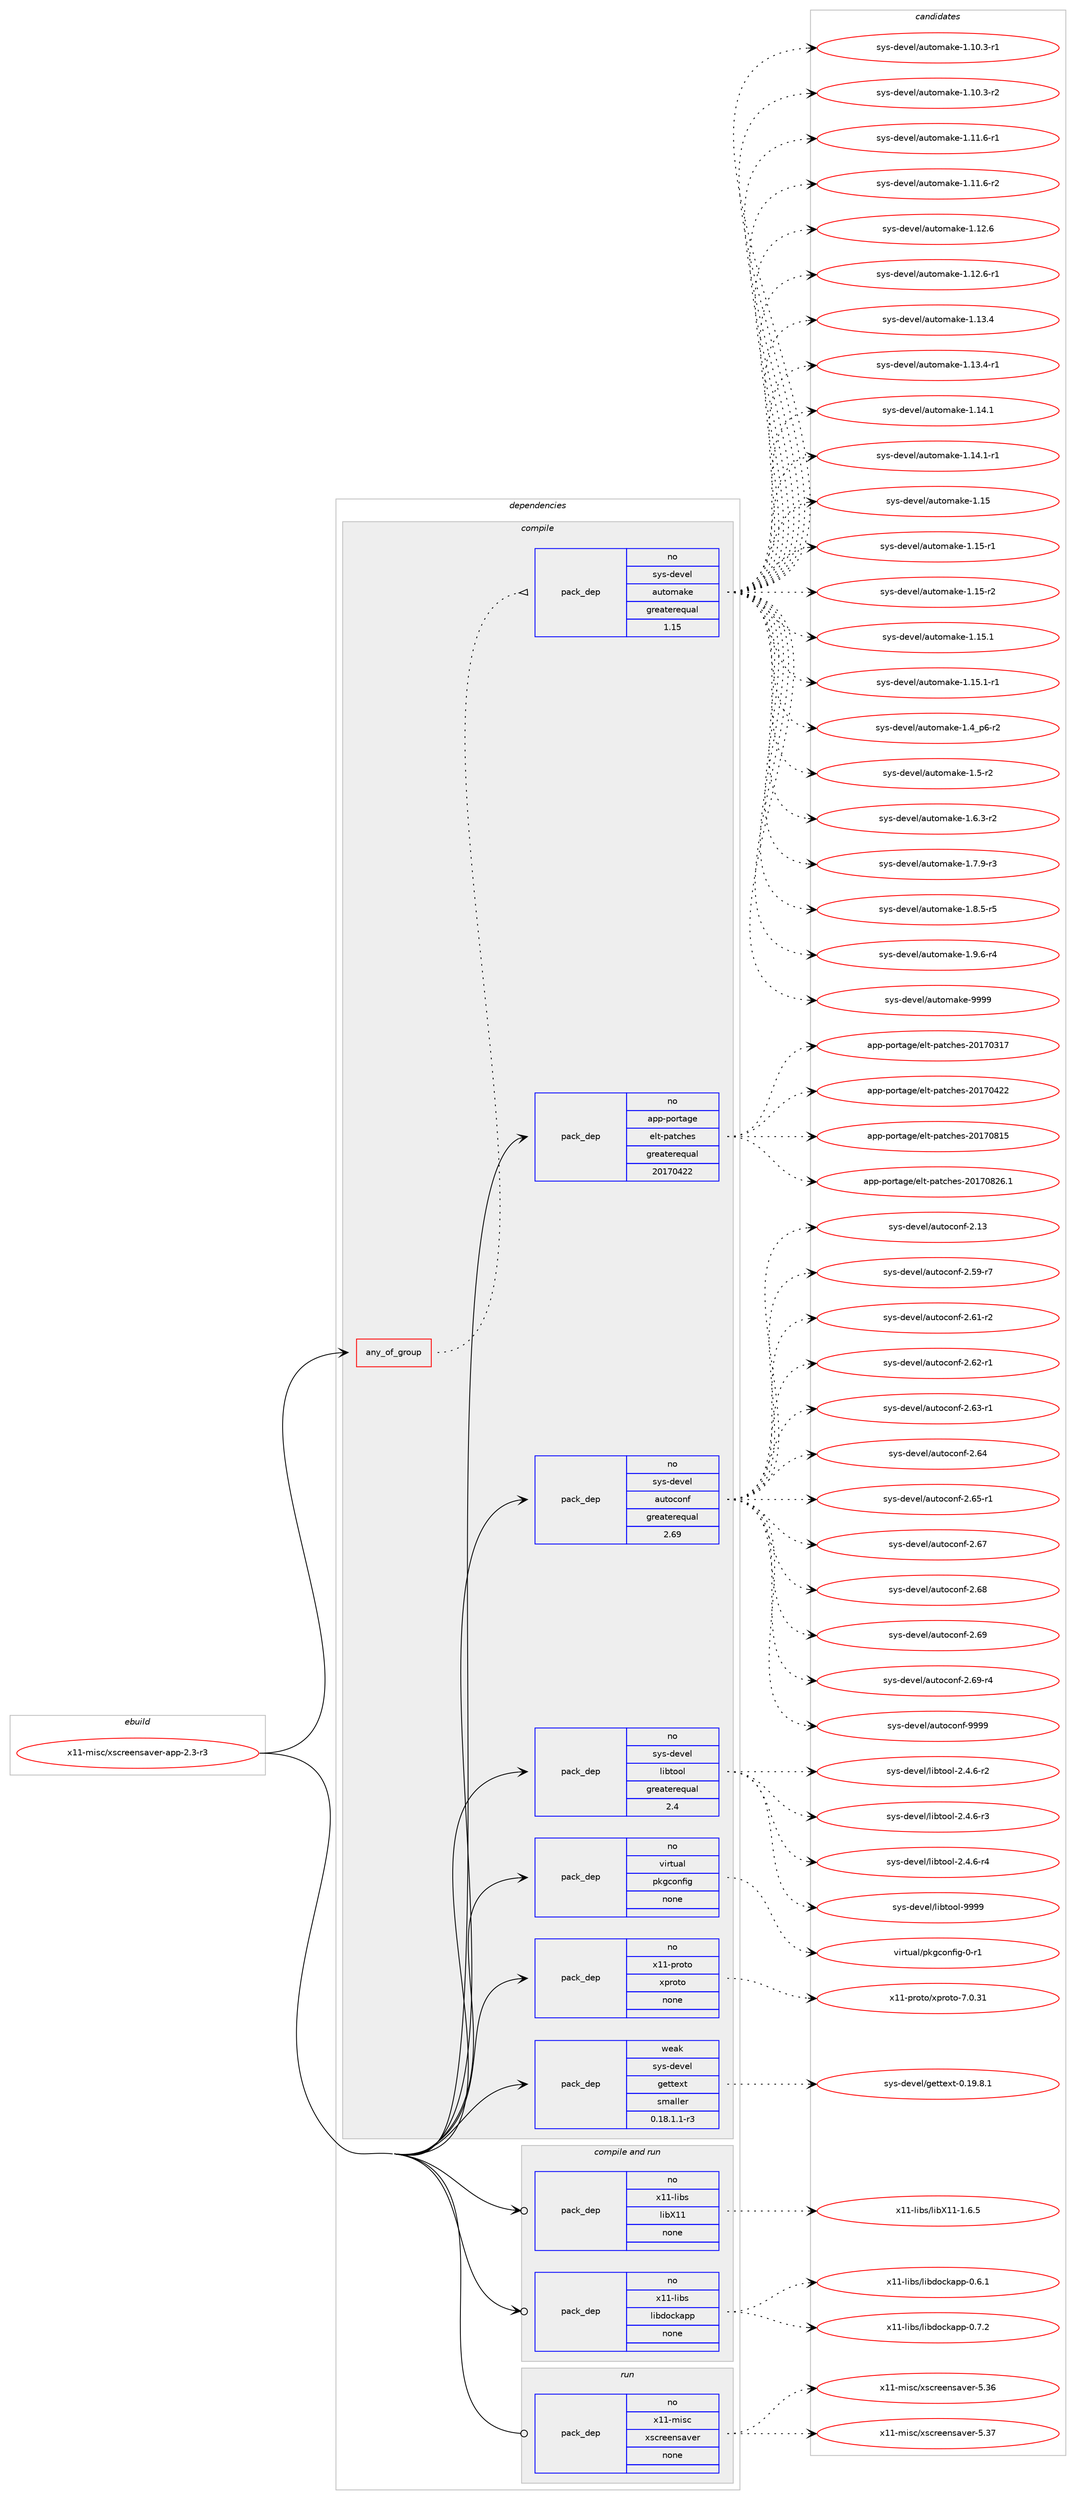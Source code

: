 digraph prolog {

# *************
# Graph options
# *************

newrank=true;
concentrate=true;
compound=true;
graph [rankdir=LR,fontname=Helvetica,fontsize=10,ranksep=1.5];#, ranksep=2.5, nodesep=0.2];
edge  [arrowhead=vee];
node  [fontname=Helvetica,fontsize=10];

# **********
# The ebuild
# **********

subgraph cluster_leftcol {
color=gray;
rank=same;
label=<<i>ebuild</i>>;
id [label="x11-misc/xscreensaver-app-2.3-r3", color=red, width=4, href="../x11-misc/xscreensaver-app-2.3-r3.svg"];
}

# ****************
# The dependencies
# ****************

subgraph cluster_midcol {
color=gray;
label=<<i>dependencies</i>>;
subgraph cluster_compile {
fillcolor="#eeeeee";
style=filled;
label=<<i>compile</i>>;
subgraph any9544 {
dependency525848 [label=<<TABLE BORDER="0" CELLBORDER="1" CELLSPACING="0" CELLPADDING="4"><TR><TD CELLPADDING="10">any_of_group</TD></TR></TABLE>>, shape=none, color=red];subgraph pack392461 {
dependency525849 [label=<<TABLE BORDER="0" CELLBORDER="1" CELLSPACING="0" CELLPADDING="4" WIDTH="220"><TR><TD ROWSPAN="6" CELLPADDING="30">pack_dep</TD></TR><TR><TD WIDTH="110">no</TD></TR><TR><TD>sys-devel</TD></TR><TR><TD>automake</TD></TR><TR><TD>greaterequal</TD></TR><TR><TD>1.15</TD></TR></TABLE>>, shape=none, color=blue];
}
dependency525848:e -> dependency525849:w [weight=20,style="dotted",arrowhead="oinv"];
}
id:e -> dependency525848:w [weight=20,style="solid",arrowhead="vee"];
subgraph pack392462 {
dependency525850 [label=<<TABLE BORDER="0" CELLBORDER="1" CELLSPACING="0" CELLPADDING="4" WIDTH="220"><TR><TD ROWSPAN="6" CELLPADDING="30">pack_dep</TD></TR><TR><TD WIDTH="110">no</TD></TR><TR><TD>app-portage</TD></TR><TR><TD>elt-patches</TD></TR><TR><TD>greaterequal</TD></TR><TR><TD>20170422</TD></TR></TABLE>>, shape=none, color=blue];
}
id:e -> dependency525850:w [weight=20,style="solid",arrowhead="vee"];
subgraph pack392463 {
dependency525851 [label=<<TABLE BORDER="0" CELLBORDER="1" CELLSPACING="0" CELLPADDING="4" WIDTH="220"><TR><TD ROWSPAN="6" CELLPADDING="30">pack_dep</TD></TR><TR><TD WIDTH="110">no</TD></TR><TR><TD>sys-devel</TD></TR><TR><TD>autoconf</TD></TR><TR><TD>greaterequal</TD></TR><TR><TD>2.69</TD></TR></TABLE>>, shape=none, color=blue];
}
id:e -> dependency525851:w [weight=20,style="solid",arrowhead="vee"];
subgraph pack392464 {
dependency525852 [label=<<TABLE BORDER="0" CELLBORDER="1" CELLSPACING="0" CELLPADDING="4" WIDTH="220"><TR><TD ROWSPAN="6" CELLPADDING="30">pack_dep</TD></TR><TR><TD WIDTH="110">no</TD></TR><TR><TD>sys-devel</TD></TR><TR><TD>libtool</TD></TR><TR><TD>greaterequal</TD></TR><TR><TD>2.4</TD></TR></TABLE>>, shape=none, color=blue];
}
id:e -> dependency525852:w [weight=20,style="solid",arrowhead="vee"];
subgraph pack392465 {
dependency525853 [label=<<TABLE BORDER="0" CELLBORDER="1" CELLSPACING="0" CELLPADDING="4" WIDTH="220"><TR><TD ROWSPAN="6" CELLPADDING="30">pack_dep</TD></TR><TR><TD WIDTH="110">no</TD></TR><TR><TD>virtual</TD></TR><TR><TD>pkgconfig</TD></TR><TR><TD>none</TD></TR><TR><TD></TD></TR></TABLE>>, shape=none, color=blue];
}
id:e -> dependency525853:w [weight=20,style="solid",arrowhead="vee"];
subgraph pack392466 {
dependency525854 [label=<<TABLE BORDER="0" CELLBORDER="1" CELLSPACING="0" CELLPADDING="4" WIDTH="220"><TR><TD ROWSPAN="6" CELLPADDING="30">pack_dep</TD></TR><TR><TD WIDTH="110">no</TD></TR><TR><TD>x11-proto</TD></TR><TR><TD>xproto</TD></TR><TR><TD>none</TD></TR><TR><TD></TD></TR></TABLE>>, shape=none, color=blue];
}
id:e -> dependency525854:w [weight=20,style="solid",arrowhead="vee"];
subgraph pack392467 {
dependency525855 [label=<<TABLE BORDER="0" CELLBORDER="1" CELLSPACING="0" CELLPADDING="4" WIDTH="220"><TR><TD ROWSPAN="6" CELLPADDING="30">pack_dep</TD></TR><TR><TD WIDTH="110">weak</TD></TR><TR><TD>sys-devel</TD></TR><TR><TD>gettext</TD></TR><TR><TD>smaller</TD></TR><TR><TD>0.18.1.1-r3</TD></TR></TABLE>>, shape=none, color=blue];
}
id:e -> dependency525855:w [weight=20,style="solid",arrowhead="vee"];
}
subgraph cluster_compileandrun {
fillcolor="#eeeeee";
style=filled;
label=<<i>compile and run</i>>;
subgraph pack392468 {
dependency525856 [label=<<TABLE BORDER="0" CELLBORDER="1" CELLSPACING="0" CELLPADDING="4" WIDTH="220"><TR><TD ROWSPAN="6" CELLPADDING="30">pack_dep</TD></TR><TR><TD WIDTH="110">no</TD></TR><TR><TD>x11-libs</TD></TR><TR><TD>libX11</TD></TR><TR><TD>none</TD></TR><TR><TD></TD></TR></TABLE>>, shape=none, color=blue];
}
id:e -> dependency525856:w [weight=20,style="solid",arrowhead="odotvee"];
subgraph pack392469 {
dependency525857 [label=<<TABLE BORDER="0" CELLBORDER="1" CELLSPACING="0" CELLPADDING="4" WIDTH="220"><TR><TD ROWSPAN="6" CELLPADDING="30">pack_dep</TD></TR><TR><TD WIDTH="110">no</TD></TR><TR><TD>x11-libs</TD></TR><TR><TD>libdockapp</TD></TR><TR><TD>none</TD></TR><TR><TD></TD></TR></TABLE>>, shape=none, color=blue];
}
id:e -> dependency525857:w [weight=20,style="solid",arrowhead="odotvee"];
}
subgraph cluster_run {
fillcolor="#eeeeee";
style=filled;
label=<<i>run</i>>;
subgraph pack392470 {
dependency525858 [label=<<TABLE BORDER="0" CELLBORDER="1" CELLSPACING="0" CELLPADDING="4" WIDTH="220"><TR><TD ROWSPAN="6" CELLPADDING="30">pack_dep</TD></TR><TR><TD WIDTH="110">no</TD></TR><TR><TD>x11-misc</TD></TR><TR><TD>xscreensaver</TD></TR><TR><TD>none</TD></TR><TR><TD></TD></TR></TABLE>>, shape=none, color=blue];
}
id:e -> dependency525858:w [weight=20,style="solid",arrowhead="odot"];
}
}

# **************
# The candidates
# **************

subgraph cluster_choices {
rank=same;
color=gray;
label=<<i>candidates</i>>;

subgraph choice392461 {
color=black;
nodesep=1;
choice11512111545100101118101108479711711611110997107101454946494846514511449 [label="sys-devel/automake-1.10.3-r1", color=red, width=4,href="../sys-devel/automake-1.10.3-r1.svg"];
choice11512111545100101118101108479711711611110997107101454946494846514511450 [label="sys-devel/automake-1.10.3-r2", color=red, width=4,href="../sys-devel/automake-1.10.3-r2.svg"];
choice11512111545100101118101108479711711611110997107101454946494946544511449 [label="sys-devel/automake-1.11.6-r1", color=red, width=4,href="../sys-devel/automake-1.11.6-r1.svg"];
choice11512111545100101118101108479711711611110997107101454946494946544511450 [label="sys-devel/automake-1.11.6-r2", color=red, width=4,href="../sys-devel/automake-1.11.6-r2.svg"];
choice1151211154510010111810110847971171161111099710710145494649504654 [label="sys-devel/automake-1.12.6", color=red, width=4,href="../sys-devel/automake-1.12.6.svg"];
choice11512111545100101118101108479711711611110997107101454946495046544511449 [label="sys-devel/automake-1.12.6-r1", color=red, width=4,href="../sys-devel/automake-1.12.6-r1.svg"];
choice1151211154510010111810110847971171161111099710710145494649514652 [label="sys-devel/automake-1.13.4", color=red, width=4,href="../sys-devel/automake-1.13.4.svg"];
choice11512111545100101118101108479711711611110997107101454946495146524511449 [label="sys-devel/automake-1.13.4-r1", color=red, width=4,href="../sys-devel/automake-1.13.4-r1.svg"];
choice1151211154510010111810110847971171161111099710710145494649524649 [label="sys-devel/automake-1.14.1", color=red, width=4,href="../sys-devel/automake-1.14.1.svg"];
choice11512111545100101118101108479711711611110997107101454946495246494511449 [label="sys-devel/automake-1.14.1-r1", color=red, width=4,href="../sys-devel/automake-1.14.1-r1.svg"];
choice115121115451001011181011084797117116111109971071014549464953 [label="sys-devel/automake-1.15", color=red, width=4,href="../sys-devel/automake-1.15.svg"];
choice1151211154510010111810110847971171161111099710710145494649534511449 [label="sys-devel/automake-1.15-r1", color=red, width=4,href="../sys-devel/automake-1.15-r1.svg"];
choice1151211154510010111810110847971171161111099710710145494649534511450 [label="sys-devel/automake-1.15-r2", color=red, width=4,href="../sys-devel/automake-1.15-r2.svg"];
choice1151211154510010111810110847971171161111099710710145494649534649 [label="sys-devel/automake-1.15.1", color=red, width=4,href="../sys-devel/automake-1.15.1.svg"];
choice11512111545100101118101108479711711611110997107101454946495346494511449 [label="sys-devel/automake-1.15.1-r1", color=red, width=4,href="../sys-devel/automake-1.15.1-r1.svg"];
choice115121115451001011181011084797117116111109971071014549465295112544511450 [label="sys-devel/automake-1.4_p6-r2", color=red, width=4,href="../sys-devel/automake-1.4_p6-r2.svg"];
choice11512111545100101118101108479711711611110997107101454946534511450 [label="sys-devel/automake-1.5-r2", color=red, width=4,href="../sys-devel/automake-1.5-r2.svg"];
choice115121115451001011181011084797117116111109971071014549465446514511450 [label="sys-devel/automake-1.6.3-r2", color=red, width=4,href="../sys-devel/automake-1.6.3-r2.svg"];
choice115121115451001011181011084797117116111109971071014549465546574511451 [label="sys-devel/automake-1.7.9-r3", color=red, width=4,href="../sys-devel/automake-1.7.9-r3.svg"];
choice115121115451001011181011084797117116111109971071014549465646534511453 [label="sys-devel/automake-1.8.5-r5", color=red, width=4,href="../sys-devel/automake-1.8.5-r5.svg"];
choice115121115451001011181011084797117116111109971071014549465746544511452 [label="sys-devel/automake-1.9.6-r4", color=red, width=4,href="../sys-devel/automake-1.9.6-r4.svg"];
choice115121115451001011181011084797117116111109971071014557575757 [label="sys-devel/automake-9999", color=red, width=4,href="../sys-devel/automake-9999.svg"];
dependency525849:e -> choice11512111545100101118101108479711711611110997107101454946494846514511449:w [style=dotted,weight="100"];
dependency525849:e -> choice11512111545100101118101108479711711611110997107101454946494846514511450:w [style=dotted,weight="100"];
dependency525849:e -> choice11512111545100101118101108479711711611110997107101454946494946544511449:w [style=dotted,weight="100"];
dependency525849:e -> choice11512111545100101118101108479711711611110997107101454946494946544511450:w [style=dotted,weight="100"];
dependency525849:e -> choice1151211154510010111810110847971171161111099710710145494649504654:w [style=dotted,weight="100"];
dependency525849:e -> choice11512111545100101118101108479711711611110997107101454946495046544511449:w [style=dotted,weight="100"];
dependency525849:e -> choice1151211154510010111810110847971171161111099710710145494649514652:w [style=dotted,weight="100"];
dependency525849:e -> choice11512111545100101118101108479711711611110997107101454946495146524511449:w [style=dotted,weight="100"];
dependency525849:e -> choice1151211154510010111810110847971171161111099710710145494649524649:w [style=dotted,weight="100"];
dependency525849:e -> choice11512111545100101118101108479711711611110997107101454946495246494511449:w [style=dotted,weight="100"];
dependency525849:e -> choice115121115451001011181011084797117116111109971071014549464953:w [style=dotted,weight="100"];
dependency525849:e -> choice1151211154510010111810110847971171161111099710710145494649534511449:w [style=dotted,weight="100"];
dependency525849:e -> choice1151211154510010111810110847971171161111099710710145494649534511450:w [style=dotted,weight="100"];
dependency525849:e -> choice1151211154510010111810110847971171161111099710710145494649534649:w [style=dotted,weight="100"];
dependency525849:e -> choice11512111545100101118101108479711711611110997107101454946495346494511449:w [style=dotted,weight="100"];
dependency525849:e -> choice115121115451001011181011084797117116111109971071014549465295112544511450:w [style=dotted,weight="100"];
dependency525849:e -> choice11512111545100101118101108479711711611110997107101454946534511450:w [style=dotted,weight="100"];
dependency525849:e -> choice115121115451001011181011084797117116111109971071014549465446514511450:w [style=dotted,weight="100"];
dependency525849:e -> choice115121115451001011181011084797117116111109971071014549465546574511451:w [style=dotted,weight="100"];
dependency525849:e -> choice115121115451001011181011084797117116111109971071014549465646534511453:w [style=dotted,weight="100"];
dependency525849:e -> choice115121115451001011181011084797117116111109971071014549465746544511452:w [style=dotted,weight="100"];
dependency525849:e -> choice115121115451001011181011084797117116111109971071014557575757:w [style=dotted,weight="100"];
}
subgraph choice392462 {
color=black;
nodesep=1;
choice97112112451121111141169710310147101108116451129711699104101115455048495548514955 [label="app-portage/elt-patches-20170317", color=red, width=4,href="../app-portage/elt-patches-20170317.svg"];
choice97112112451121111141169710310147101108116451129711699104101115455048495548525050 [label="app-portage/elt-patches-20170422", color=red, width=4,href="../app-portage/elt-patches-20170422.svg"];
choice97112112451121111141169710310147101108116451129711699104101115455048495548564953 [label="app-portage/elt-patches-20170815", color=red, width=4,href="../app-portage/elt-patches-20170815.svg"];
choice971121124511211111411697103101471011081164511297116991041011154550484955485650544649 [label="app-portage/elt-patches-20170826.1", color=red, width=4,href="../app-portage/elt-patches-20170826.1.svg"];
dependency525850:e -> choice97112112451121111141169710310147101108116451129711699104101115455048495548514955:w [style=dotted,weight="100"];
dependency525850:e -> choice97112112451121111141169710310147101108116451129711699104101115455048495548525050:w [style=dotted,weight="100"];
dependency525850:e -> choice97112112451121111141169710310147101108116451129711699104101115455048495548564953:w [style=dotted,weight="100"];
dependency525850:e -> choice971121124511211111411697103101471011081164511297116991041011154550484955485650544649:w [style=dotted,weight="100"];
}
subgraph choice392463 {
color=black;
nodesep=1;
choice115121115451001011181011084797117116111991111101024550464951 [label="sys-devel/autoconf-2.13", color=red, width=4,href="../sys-devel/autoconf-2.13.svg"];
choice1151211154510010111810110847971171161119911111010245504653574511455 [label="sys-devel/autoconf-2.59-r7", color=red, width=4,href="../sys-devel/autoconf-2.59-r7.svg"];
choice1151211154510010111810110847971171161119911111010245504654494511450 [label="sys-devel/autoconf-2.61-r2", color=red, width=4,href="../sys-devel/autoconf-2.61-r2.svg"];
choice1151211154510010111810110847971171161119911111010245504654504511449 [label="sys-devel/autoconf-2.62-r1", color=red, width=4,href="../sys-devel/autoconf-2.62-r1.svg"];
choice1151211154510010111810110847971171161119911111010245504654514511449 [label="sys-devel/autoconf-2.63-r1", color=red, width=4,href="../sys-devel/autoconf-2.63-r1.svg"];
choice115121115451001011181011084797117116111991111101024550465452 [label="sys-devel/autoconf-2.64", color=red, width=4,href="../sys-devel/autoconf-2.64.svg"];
choice1151211154510010111810110847971171161119911111010245504654534511449 [label="sys-devel/autoconf-2.65-r1", color=red, width=4,href="../sys-devel/autoconf-2.65-r1.svg"];
choice115121115451001011181011084797117116111991111101024550465455 [label="sys-devel/autoconf-2.67", color=red, width=4,href="../sys-devel/autoconf-2.67.svg"];
choice115121115451001011181011084797117116111991111101024550465456 [label="sys-devel/autoconf-2.68", color=red, width=4,href="../sys-devel/autoconf-2.68.svg"];
choice115121115451001011181011084797117116111991111101024550465457 [label="sys-devel/autoconf-2.69", color=red, width=4,href="../sys-devel/autoconf-2.69.svg"];
choice1151211154510010111810110847971171161119911111010245504654574511452 [label="sys-devel/autoconf-2.69-r4", color=red, width=4,href="../sys-devel/autoconf-2.69-r4.svg"];
choice115121115451001011181011084797117116111991111101024557575757 [label="sys-devel/autoconf-9999", color=red, width=4,href="../sys-devel/autoconf-9999.svg"];
dependency525851:e -> choice115121115451001011181011084797117116111991111101024550464951:w [style=dotted,weight="100"];
dependency525851:e -> choice1151211154510010111810110847971171161119911111010245504653574511455:w [style=dotted,weight="100"];
dependency525851:e -> choice1151211154510010111810110847971171161119911111010245504654494511450:w [style=dotted,weight="100"];
dependency525851:e -> choice1151211154510010111810110847971171161119911111010245504654504511449:w [style=dotted,weight="100"];
dependency525851:e -> choice1151211154510010111810110847971171161119911111010245504654514511449:w [style=dotted,weight="100"];
dependency525851:e -> choice115121115451001011181011084797117116111991111101024550465452:w [style=dotted,weight="100"];
dependency525851:e -> choice1151211154510010111810110847971171161119911111010245504654534511449:w [style=dotted,weight="100"];
dependency525851:e -> choice115121115451001011181011084797117116111991111101024550465455:w [style=dotted,weight="100"];
dependency525851:e -> choice115121115451001011181011084797117116111991111101024550465456:w [style=dotted,weight="100"];
dependency525851:e -> choice115121115451001011181011084797117116111991111101024550465457:w [style=dotted,weight="100"];
dependency525851:e -> choice1151211154510010111810110847971171161119911111010245504654574511452:w [style=dotted,weight="100"];
dependency525851:e -> choice115121115451001011181011084797117116111991111101024557575757:w [style=dotted,weight="100"];
}
subgraph choice392464 {
color=black;
nodesep=1;
choice1151211154510010111810110847108105981161111111084550465246544511450 [label="sys-devel/libtool-2.4.6-r2", color=red, width=4,href="../sys-devel/libtool-2.4.6-r2.svg"];
choice1151211154510010111810110847108105981161111111084550465246544511451 [label="sys-devel/libtool-2.4.6-r3", color=red, width=4,href="../sys-devel/libtool-2.4.6-r3.svg"];
choice1151211154510010111810110847108105981161111111084550465246544511452 [label="sys-devel/libtool-2.4.6-r4", color=red, width=4,href="../sys-devel/libtool-2.4.6-r4.svg"];
choice1151211154510010111810110847108105981161111111084557575757 [label="sys-devel/libtool-9999", color=red, width=4,href="../sys-devel/libtool-9999.svg"];
dependency525852:e -> choice1151211154510010111810110847108105981161111111084550465246544511450:w [style=dotted,weight="100"];
dependency525852:e -> choice1151211154510010111810110847108105981161111111084550465246544511451:w [style=dotted,weight="100"];
dependency525852:e -> choice1151211154510010111810110847108105981161111111084550465246544511452:w [style=dotted,weight="100"];
dependency525852:e -> choice1151211154510010111810110847108105981161111111084557575757:w [style=dotted,weight="100"];
}
subgraph choice392465 {
color=black;
nodesep=1;
choice11810511411611797108471121071039911111010210510345484511449 [label="virtual/pkgconfig-0-r1", color=red, width=4,href="../virtual/pkgconfig-0-r1.svg"];
dependency525853:e -> choice11810511411611797108471121071039911111010210510345484511449:w [style=dotted,weight="100"];
}
subgraph choice392466 {
color=black;
nodesep=1;
choice1204949451121141111161114712011211411111611145554648465149 [label="x11-proto/xproto-7.0.31", color=red, width=4,href="../x11-proto/xproto-7.0.31.svg"];
dependency525854:e -> choice1204949451121141111161114712011211411111611145554648465149:w [style=dotted,weight="100"];
}
subgraph choice392467 {
color=black;
nodesep=1;
choice1151211154510010111810110847103101116116101120116454846495746564649 [label="sys-devel/gettext-0.19.8.1", color=red, width=4,href="../sys-devel/gettext-0.19.8.1.svg"];
dependency525855:e -> choice1151211154510010111810110847103101116116101120116454846495746564649:w [style=dotted,weight="100"];
}
subgraph choice392468 {
color=black;
nodesep=1;
choice120494945108105981154710810598884949454946544653 [label="x11-libs/libX11-1.6.5", color=red, width=4,href="../x11-libs/libX11-1.6.5.svg"];
dependency525856:e -> choice120494945108105981154710810598884949454946544653:w [style=dotted,weight="100"];
}
subgraph choice392469 {
color=black;
nodesep=1;
choice1204949451081059811547108105981001119910797112112454846544649 [label="x11-libs/libdockapp-0.6.1", color=red, width=4,href="../x11-libs/libdockapp-0.6.1.svg"];
choice1204949451081059811547108105981001119910797112112454846554650 [label="x11-libs/libdockapp-0.7.2", color=red, width=4,href="../x11-libs/libdockapp-0.7.2.svg"];
dependency525857:e -> choice1204949451081059811547108105981001119910797112112454846544649:w [style=dotted,weight="100"];
dependency525857:e -> choice1204949451081059811547108105981001119910797112112454846554650:w [style=dotted,weight="100"];
}
subgraph choice392470 {
color=black;
nodesep=1;
choice120494945109105115994712011599114101101110115971181011144553465154 [label="x11-misc/xscreensaver-5.36", color=red, width=4,href="../x11-misc/xscreensaver-5.36.svg"];
choice120494945109105115994712011599114101101110115971181011144553465155 [label="x11-misc/xscreensaver-5.37", color=red, width=4,href="../x11-misc/xscreensaver-5.37.svg"];
dependency525858:e -> choice120494945109105115994712011599114101101110115971181011144553465154:w [style=dotted,weight="100"];
dependency525858:e -> choice120494945109105115994712011599114101101110115971181011144553465155:w [style=dotted,weight="100"];
}
}

}
